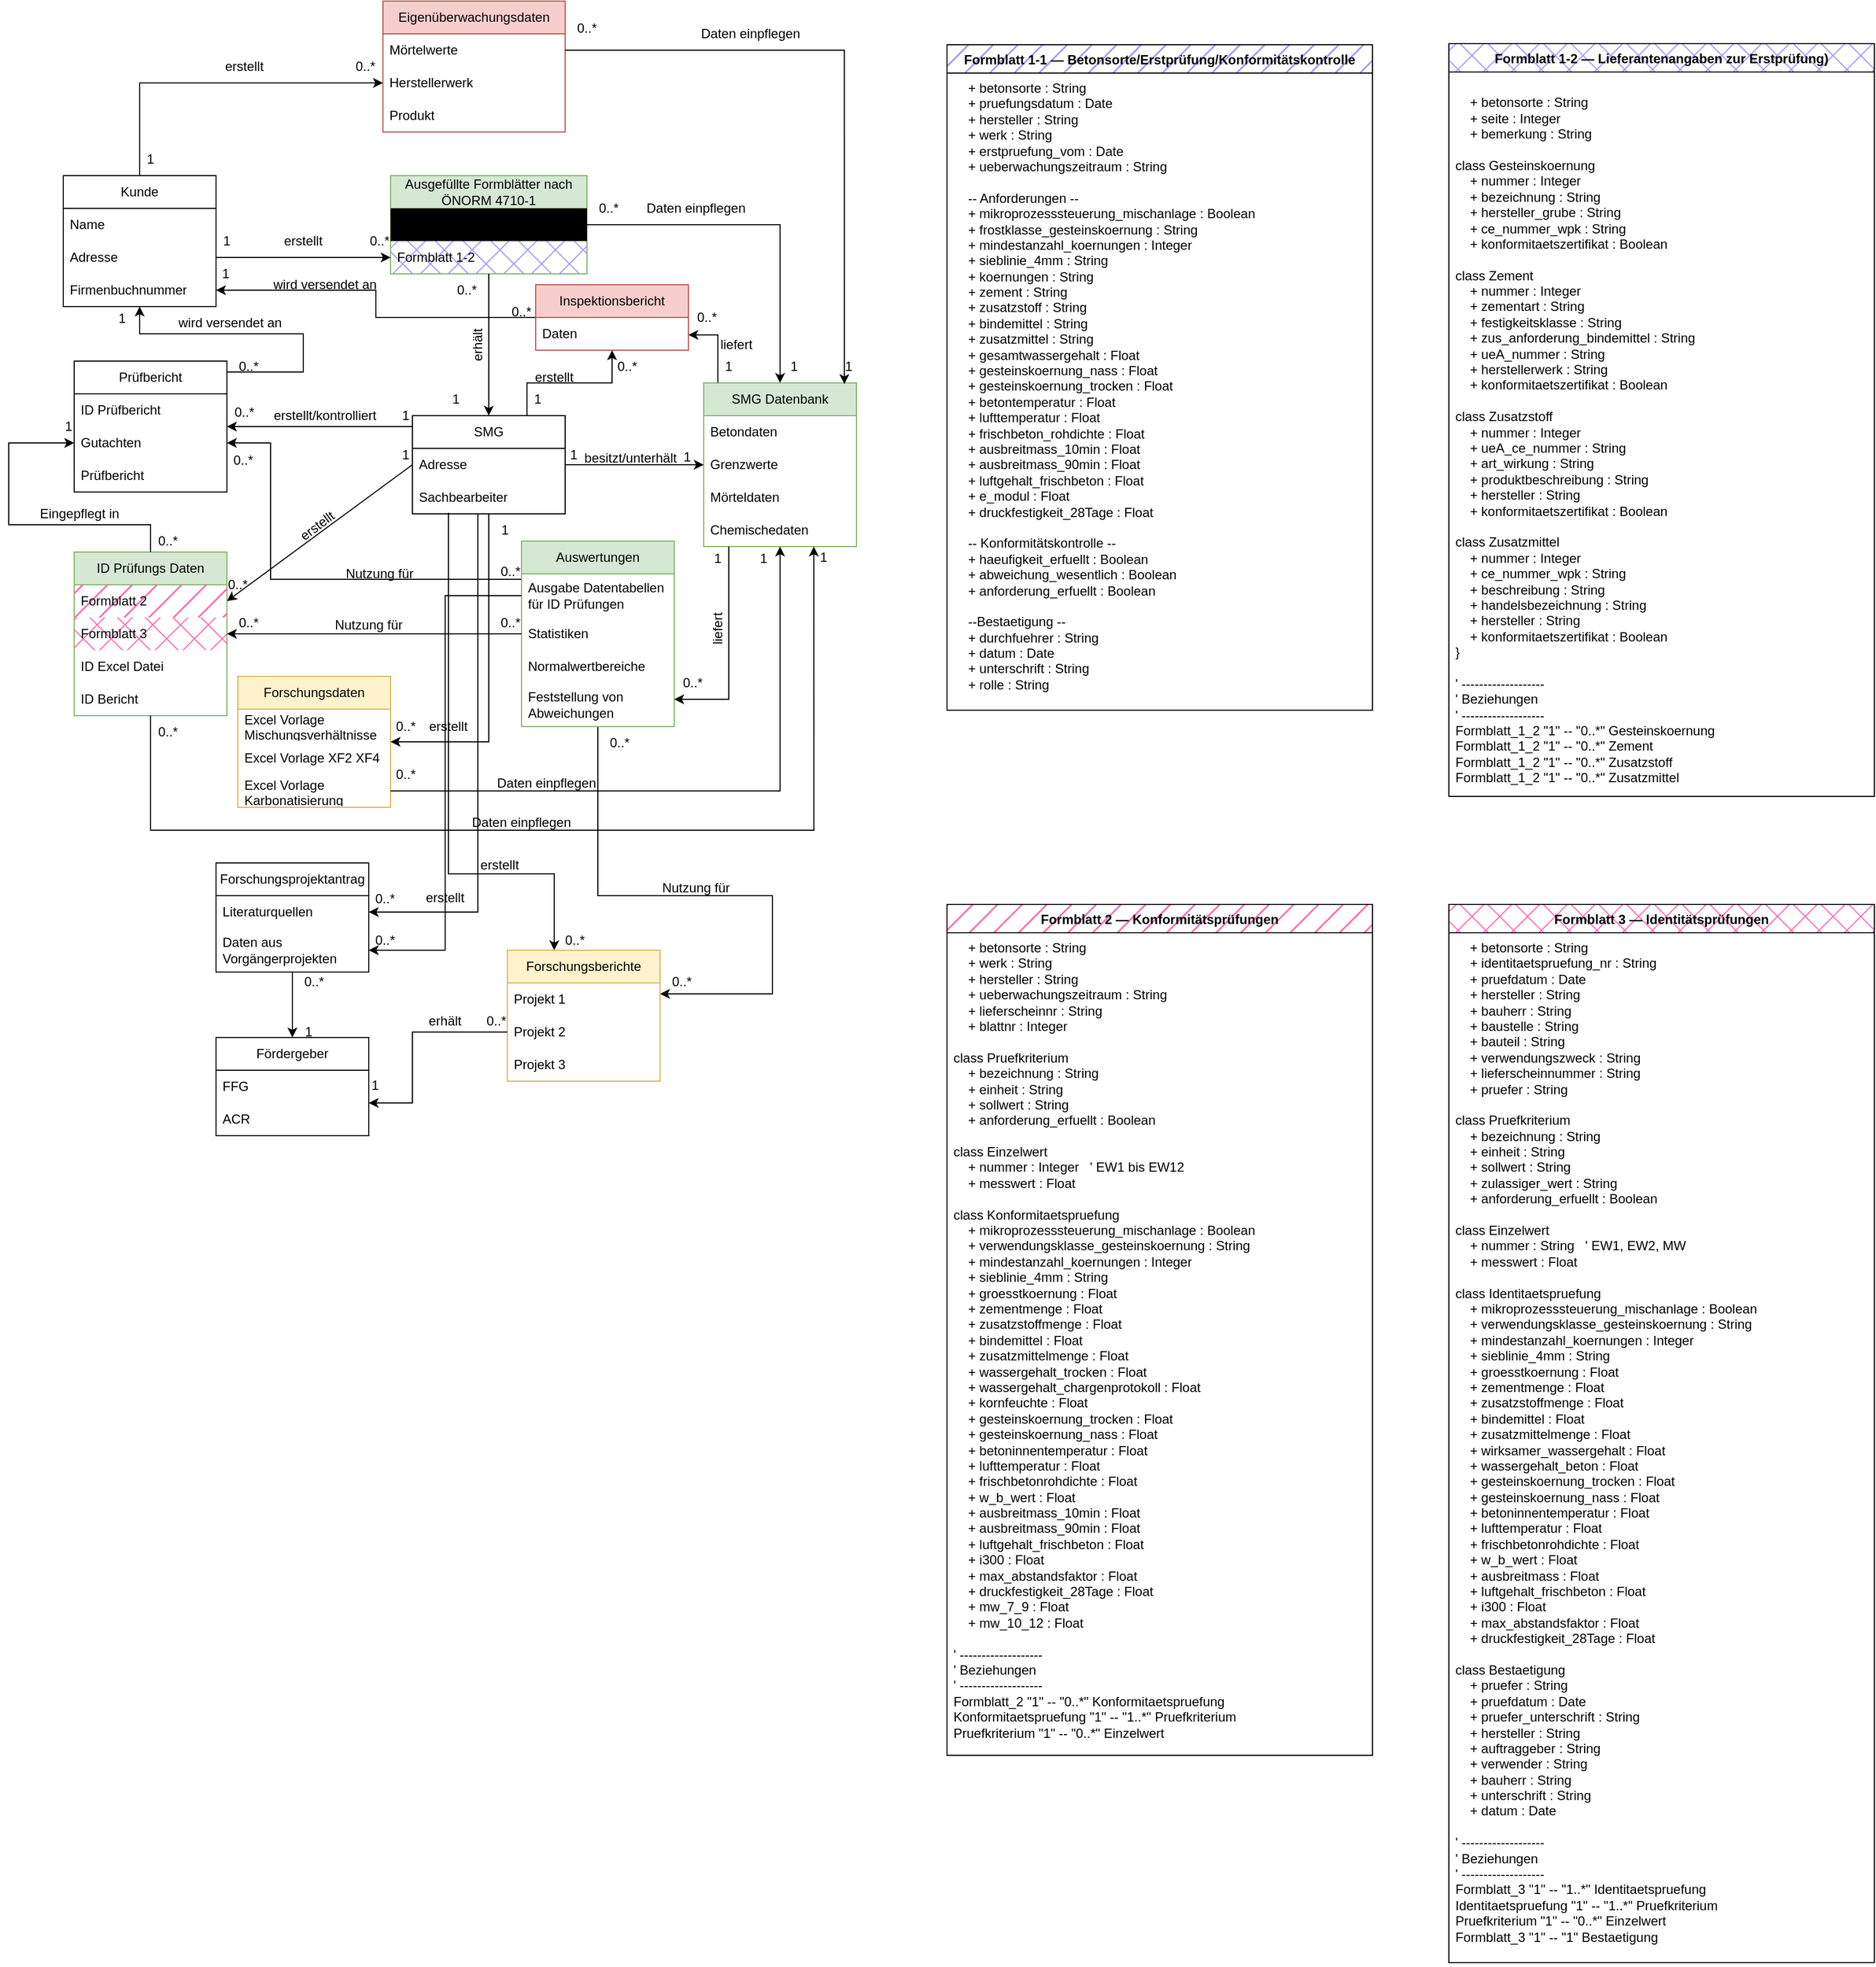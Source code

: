 <mxfile version="28.2.8">
  <diagram name="Seite-1" id="GDso6J2cdpOIWkt0ecDq">
    <mxGraphModel dx="2066" dy="1137" grid="1" gridSize="10" guides="1" tooltips="1" connect="1" arrows="1" fold="1" page="1" pageScale="1" pageWidth="827" pageHeight="1169" math="0" shadow="0">
      <root>
        <mxCell id="0" />
        <mxCell id="1" parent="0" />
        <mxCell id="ijW5oewOP2Px1TIDtDNt-7" style="edgeStyle=orthogonalEdgeStyle;rounded=0;orthogonalLoop=1;jettySize=auto;html=1;" parent="1" source="6IoawU8fSsD1FMSGB_2r-6" target="ijW5oewOP2Px1TIDtDNt-3" edge="1">
          <mxGeometry relative="1" as="geometry" />
        </mxCell>
        <mxCell id="6IoawU8fSsD1FMSGB_2r-6" value="Kunde" style="swimlane;fontStyle=0;childLayout=stackLayout;horizontal=1;startSize=30;horizontalStack=0;resizeParent=1;resizeParentMax=0;resizeLast=0;collapsible=1;marginBottom=0;whiteSpace=wrap;html=1;" parent="1" vertex="1">
          <mxGeometry x="100" y="170" width="140" height="120" as="geometry" />
        </mxCell>
        <mxCell id="6IoawU8fSsD1FMSGB_2r-7" value="Name" style="text;strokeColor=none;fillColor=none;align=left;verticalAlign=middle;spacingLeft=4;spacingRight=4;overflow=hidden;points=[[0,0.5],[1,0.5]];portConstraint=eastwest;rotatable=0;whiteSpace=wrap;html=1;" parent="6IoawU8fSsD1FMSGB_2r-6" vertex="1">
          <mxGeometry y="30" width="140" height="30" as="geometry" />
        </mxCell>
        <mxCell id="6IoawU8fSsD1FMSGB_2r-8" value="Adresse" style="text;strokeColor=none;fillColor=none;align=left;verticalAlign=middle;spacingLeft=4;spacingRight=4;overflow=hidden;points=[[0,0.5],[1,0.5]];portConstraint=eastwest;rotatable=0;whiteSpace=wrap;html=1;" parent="6IoawU8fSsD1FMSGB_2r-6" vertex="1">
          <mxGeometry y="60" width="140" height="30" as="geometry" />
        </mxCell>
        <mxCell id="6IoawU8fSsD1FMSGB_2r-9" value="Firmenbuchnummer" style="text;strokeColor=none;fillColor=none;align=left;verticalAlign=middle;spacingLeft=4;spacingRight=4;overflow=hidden;points=[[0,0.5],[1,0.5]];portConstraint=eastwest;rotatable=0;whiteSpace=wrap;html=1;" parent="6IoawU8fSsD1FMSGB_2r-6" vertex="1">
          <mxGeometry y="90" width="140" height="30" as="geometry" />
        </mxCell>
        <mxCell id="6IoawU8fSsD1FMSGB_2r-10" value="Ausgefüllte Formblätter nach ÖNORM 4710-1" style="swimlane;fontStyle=0;childLayout=stackLayout;horizontal=1;startSize=30;horizontalStack=0;resizeParent=1;resizeParentMax=0;resizeLast=0;collapsible=1;marginBottom=0;whiteSpace=wrap;html=1;fillColor=#d5e8d4;strokeColor=#82b366;" parent="1" vertex="1">
          <mxGeometry x="400" y="170" width="180" height="90" as="geometry" />
        </mxCell>
        <mxCell id="6IoawU8fSsD1FMSGB_2r-11" value="Formblatt 1-1&amp;nbsp;" style="text;strokeColor=none;fillColor=light-dark(#9999FF,#D4D4FF);align=left;verticalAlign=middle;spacingLeft=4;spacingRight=4;overflow=hidden;points=[[0,0.5],[1,0.5]];portConstraint=eastwest;rotatable=0;whiteSpace=wrap;html=1;fillStyle=hatch;" parent="6IoawU8fSsD1FMSGB_2r-10" vertex="1">
          <mxGeometry y="30" width="180" height="30" as="geometry" />
        </mxCell>
        <mxCell id="6IoawU8fSsD1FMSGB_2r-12" value="Formblatt 1-2" style="text;strokeColor=none;fillColor=#9999FF;align=left;verticalAlign=middle;spacingLeft=4;spacingRight=4;overflow=hidden;points=[[0,0.5],[1,0.5]];portConstraint=eastwest;rotatable=0;whiteSpace=wrap;html=1;fillStyle=cross-hatch;" parent="6IoawU8fSsD1FMSGB_2r-10" vertex="1">
          <mxGeometry y="60" width="180" height="30" as="geometry" />
        </mxCell>
        <mxCell id="6IoawU8fSsD1FMSGB_2r-15" value="erstellt" style="text;html=1;align=center;verticalAlign=middle;whiteSpace=wrap;rounded=0;" parent="1" vertex="1">
          <mxGeometry x="290" y="215" width="60" height="30" as="geometry" />
        </mxCell>
        <mxCell id="6IoawU8fSsD1FMSGB_2r-16" value="1" style="text;html=1;align=center;verticalAlign=middle;whiteSpace=wrap;rounded=0;" parent="1" vertex="1">
          <mxGeometry x="220" y="215" width="60" height="30" as="geometry" />
        </mxCell>
        <mxCell id="6IoawU8fSsD1FMSGB_2r-17" value="0..*" style="text;html=1;align=center;verticalAlign=middle;whiteSpace=wrap;rounded=0;" parent="1" vertex="1">
          <mxGeometry x="360" y="215" width="60" height="30" as="geometry" />
        </mxCell>
        <mxCell id="6IoawU8fSsD1FMSGB_2r-19" value="SMG" style="swimlane;fontStyle=0;childLayout=stackLayout;horizontal=1;startSize=30;horizontalStack=0;resizeParent=1;resizeParentMax=0;resizeLast=0;collapsible=1;marginBottom=0;whiteSpace=wrap;html=1;" parent="1" vertex="1">
          <mxGeometry x="420" y="390" width="140" height="90" as="geometry" />
        </mxCell>
        <mxCell id="6IoawU8fSsD1FMSGB_2r-20" value="Adresse" style="text;strokeColor=none;fillColor=none;align=left;verticalAlign=middle;spacingLeft=4;spacingRight=4;overflow=hidden;points=[[0,0.5],[1,0.5]];portConstraint=eastwest;rotatable=0;whiteSpace=wrap;html=1;" parent="6IoawU8fSsD1FMSGB_2r-19" vertex="1">
          <mxGeometry y="30" width="140" height="30" as="geometry" />
        </mxCell>
        <mxCell id="6IoawU8fSsD1FMSGB_2r-22" value="Sachbearbeiter" style="text;strokeColor=none;fillColor=none;align=left;verticalAlign=middle;spacingLeft=4;spacingRight=4;overflow=hidden;points=[[0,0.5],[1,0.5]];portConstraint=eastwest;rotatable=0;whiteSpace=wrap;html=1;" parent="6IoawU8fSsD1FMSGB_2r-19" vertex="1">
          <mxGeometry y="60" width="140" height="30" as="geometry" />
        </mxCell>
        <mxCell id="6IoawU8fSsD1FMSGB_2r-24" value="erhält" style="text;html=1;align=center;verticalAlign=middle;whiteSpace=wrap;rounded=0;rotation=-90;" parent="1" vertex="1">
          <mxGeometry x="450" y="310" width="60" height="30" as="geometry" />
        </mxCell>
        <mxCell id="6IoawU8fSsD1FMSGB_2r-25" value="" style="endArrow=classic;html=1;rounded=0;entryX=0;entryY=0.5;entryDx=0;entryDy=0;exitX=1;exitY=0.5;exitDx=0;exitDy=0;" parent="1" source="6IoawU8fSsD1FMSGB_2r-8" target="6IoawU8fSsD1FMSGB_2r-12" edge="1">
          <mxGeometry width="50" height="50" relative="1" as="geometry">
            <mxPoint x="210" y="240" as="sourcePoint" />
            <mxPoint x="440" y="400" as="targetPoint" />
          </mxGeometry>
        </mxCell>
        <mxCell id="6IoawU8fSsD1FMSGB_2r-26" value="" style="endArrow=classic;html=1;rounded=0;entryX=0.5;entryY=0;entryDx=0;entryDy=0;" parent="1" source="6IoawU8fSsD1FMSGB_2r-12" target="6IoawU8fSsD1FMSGB_2r-19" edge="1">
          <mxGeometry width="50" height="50" relative="1" as="geometry">
            <mxPoint x="560" y="260" as="sourcePoint" />
            <mxPoint x="440" y="400" as="targetPoint" />
          </mxGeometry>
        </mxCell>
        <mxCell id="6IoawU8fSsD1FMSGB_2r-27" value="" style="endArrow=classic;html=1;rounded=0;exitX=0;exitY=0.5;exitDx=0;exitDy=0;entryX=1;entryY=0.5;entryDx=0;entryDy=0;" parent="1" source="6IoawU8fSsD1FMSGB_2r-20" target="6IoawU8fSsD1FMSGB_2r-29" edge="1">
          <mxGeometry width="50" height="50" relative="1" as="geometry">
            <mxPoint x="390" y="450" as="sourcePoint" />
            <mxPoint x="250" y="442" as="targetPoint" />
          </mxGeometry>
        </mxCell>
        <mxCell id="6IoawU8fSsD1FMSGB_2r-28" value="ID Prüfungs Daten" style="swimlane;fontStyle=0;childLayout=stackLayout;horizontal=1;startSize=30;horizontalStack=0;resizeParent=1;resizeParentMax=0;resizeLast=0;collapsible=1;marginBottom=0;whiteSpace=wrap;html=1;fillColor=#d5e8d4;strokeColor=#82b366;" parent="1" vertex="1">
          <mxGeometry x="110" y="515" width="140" height="150" as="geometry" />
        </mxCell>
        <mxCell id="6IoawU8fSsD1FMSGB_2r-29" value="Formblatt 2" style="text;strokeColor=none;fillColor=#FF66B3;align=left;verticalAlign=middle;spacingLeft=4;spacingRight=4;overflow=hidden;points=[[0,0.5],[1,0.5]];portConstraint=eastwest;rotatable=0;whiteSpace=wrap;html=1;fillStyle=hatch;" parent="6IoawU8fSsD1FMSGB_2r-28" vertex="1">
          <mxGeometry y="30" width="140" height="30" as="geometry" />
        </mxCell>
        <mxCell id="6IoawU8fSsD1FMSGB_2r-30" value="Formblatt 3" style="text;strokeColor=none;fillColor=#FF66B3;align=left;verticalAlign=middle;spacingLeft=4;spacingRight=4;overflow=hidden;points=[[0,0.5],[1,0.5]];portConstraint=eastwest;rotatable=0;whiteSpace=wrap;html=1;fillStyle=cross-hatch;" parent="6IoawU8fSsD1FMSGB_2r-28" vertex="1">
          <mxGeometry y="60" width="140" height="30" as="geometry" />
        </mxCell>
        <mxCell id="6IoawU8fSsD1FMSGB_2r-43" value="ID Excel Datei" style="text;strokeColor=none;fillColor=none;align=left;verticalAlign=middle;spacingLeft=4;spacingRight=4;overflow=hidden;points=[[0,0.5],[1,0.5]];portConstraint=eastwest;rotatable=0;whiteSpace=wrap;html=1;" parent="6IoawU8fSsD1FMSGB_2r-28" vertex="1">
          <mxGeometry y="90" width="140" height="30" as="geometry" />
        </mxCell>
        <mxCell id="6IoawU8fSsD1FMSGB_2r-31" value="ID Bericht" style="text;strokeColor=none;fillColor=none;align=left;verticalAlign=middle;spacingLeft=4;spacingRight=4;overflow=hidden;points=[[0,0.5],[1,0.5]];portConstraint=eastwest;rotatable=0;whiteSpace=wrap;html=1;" parent="6IoawU8fSsD1FMSGB_2r-28" vertex="1">
          <mxGeometry y="120" width="140" height="30" as="geometry" />
        </mxCell>
        <mxCell id="6IoawU8fSsD1FMSGB_2r-32" value="erstellt" style="text;html=1;align=center;verticalAlign=middle;whiteSpace=wrap;rounded=0;rotation=-37;" parent="1" vertex="1">
          <mxGeometry x="303" y="476" width="60" height="30" as="geometry" />
        </mxCell>
        <mxCell id="6IoawU8fSsD1FMSGB_2r-36" value="1" style="text;html=1;align=center;verticalAlign=middle;whiteSpace=wrap;rounded=0;" parent="1" vertex="1">
          <mxGeometry x="384" y="411" width="60" height="30" as="geometry" />
        </mxCell>
        <mxCell id="6IoawU8fSsD1FMSGB_2r-38" value="0..*" style="text;html=1;align=center;verticalAlign=middle;whiteSpace=wrap;rounded=0;" parent="1" vertex="1">
          <mxGeometry x="230" y="530" width="60" height="30" as="geometry" />
        </mxCell>
        <mxCell id="6IoawU8fSsD1FMSGB_2r-39" value="Forschungsdaten" style="swimlane;fontStyle=0;childLayout=stackLayout;horizontal=1;startSize=30;horizontalStack=0;resizeParent=1;resizeParentMax=0;resizeLast=0;collapsible=1;marginBottom=0;whiteSpace=wrap;html=1;fillColor=#fff2cc;strokeColor=#d6b656;" parent="1" vertex="1">
          <mxGeometry x="260" y="629" width="140" height="120" as="geometry" />
        </mxCell>
        <mxCell id="6IoawU8fSsD1FMSGB_2r-40" value="Excel Vorlage Mischungsverhältnisse" style="text;strokeColor=none;fillColor=none;align=left;verticalAlign=middle;spacingLeft=4;spacingRight=4;overflow=hidden;points=[[0,0.5],[1,0.5]];portConstraint=eastwest;rotatable=0;whiteSpace=wrap;html=1;" parent="6IoawU8fSsD1FMSGB_2r-39" vertex="1">
          <mxGeometry y="30" width="140" height="30" as="geometry" />
        </mxCell>
        <mxCell id="6IoawU8fSsD1FMSGB_2r-41" value="Excel Vorlage XF2 XF4&amp;nbsp;" style="text;strokeColor=none;fillColor=none;align=left;verticalAlign=middle;spacingLeft=4;spacingRight=4;overflow=hidden;points=[[0,0.5],[1,0.5]];portConstraint=eastwest;rotatable=0;whiteSpace=wrap;html=1;" parent="6IoawU8fSsD1FMSGB_2r-39" vertex="1">
          <mxGeometry y="60" width="140" height="30" as="geometry" />
        </mxCell>
        <mxCell id="6IoawU8fSsD1FMSGB_2r-42" value="Excel Vorlage Karbonatisierung" style="text;strokeColor=none;fillColor=none;align=left;verticalAlign=middle;spacingLeft=4;spacingRight=4;overflow=hidden;points=[[0,0.5],[1,0.5]];portConstraint=eastwest;rotatable=0;whiteSpace=wrap;html=1;" parent="6IoawU8fSsD1FMSGB_2r-39" vertex="1">
          <mxGeometry y="90" width="140" height="30" as="geometry" />
        </mxCell>
        <mxCell id="6IoawU8fSsD1FMSGB_2r-44" value="" style="endArrow=classic;html=1;rounded=0;" parent="1" source="6IoawU8fSsD1FMSGB_2r-19" target="6IoawU8fSsD1FMSGB_2r-39" edge="1">
          <mxGeometry width="50" height="50" relative="1" as="geometry">
            <mxPoint x="534" y="520" as="sourcePoint" />
            <mxPoint x="440" y="674" as="targetPoint" />
            <Array as="points">
              <mxPoint x="490" y="689" />
            </Array>
          </mxGeometry>
        </mxCell>
        <mxCell id="6IoawU8fSsD1FMSGB_2r-45" value="erstellt" style="text;html=1;align=center;verticalAlign=middle;whiteSpace=wrap;rounded=0;" parent="1" vertex="1">
          <mxGeometry x="423" y="660" width="60" height="30" as="geometry" />
        </mxCell>
        <mxCell id="6IoawU8fSsD1FMSGB_2r-47" value="0..*" style="text;html=1;align=center;verticalAlign=middle;whiteSpace=wrap;rounded=0;rotation=0;" parent="1" vertex="1">
          <mxGeometry x="384" y="660" width="60" height="30" as="geometry" />
        </mxCell>
        <mxCell id="ijW5oewOP2Px1TIDtDNt-21" style="edgeStyle=orthogonalEdgeStyle;rounded=0;orthogonalLoop=1;jettySize=auto;html=1;" parent="1" source="6IoawU8fSsD1FMSGB_2r-48" target="ijW5oewOP2Px1TIDtDNt-16" edge="1">
          <mxGeometry relative="1" as="geometry">
            <Array as="points">
              <mxPoint x="700" y="316" />
            </Array>
          </mxGeometry>
        </mxCell>
        <mxCell id="6IoawU8fSsD1FMSGB_2r-48" value="SMG Datenbank" style="swimlane;fontStyle=0;childLayout=stackLayout;horizontal=1;startSize=30;horizontalStack=0;resizeParent=1;resizeParentMax=0;resizeLast=0;collapsible=1;marginBottom=0;whiteSpace=wrap;html=1;fillColor=#d5e8d4;strokeColor=#82b366;" parent="1" vertex="1">
          <mxGeometry x="687" y="360" width="140" height="150" as="geometry" />
        </mxCell>
        <mxCell id="6IoawU8fSsD1FMSGB_2r-49" value="Betondaten" style="text;strokeColor=none;fillColor=none;align=left;verticalAlign=middle;spacingLeft=4;spacingRight=4;overflow=hidden;points=[[0,0.5],[1,0.5]];portConstraint=eastwest;rotatable=0;whiteSpace=wrap;html=1;" parent="6IoawU8fSsD1FMSGB_2r-48" vertex="1">
          <mxGeometry y="30" width="140" height="30" as="geometry" />
        </mxCell>
        <mxCell id="ijW5oewOP2Px1TIDtDNt-5" value="Grenzwerte" style="text;strokeColor=none;fillColor=none;align=left;verticalAlign=middle;spacingLeft=4;spacingRight=4;overflow=hidden;points=[[0,0.5],[1,0.5]];portConstraint=eastwest;rotatable=0;whiteSpace=wrap;html=1;" parent="6IoawU8fSsD1FMSGB_2r-48" vertex="1">
          <mxGeometry y="60" width="140" height="30" as="geometry" />
        </mxCell>
        <mxCell id="6IoawU8fSsD1FMSGB_2r-50" value="Mörteldaten" style="text;strokeColor=none;fillColor=none;align=left;verticalAlign=middle;spacingLeft=4;spacingRight=4;overflow=hidden;points=[[0,0.5],[1,0.5]];portConstraint=eastwest;rotatable=0;whiteSpace=wrap;html=1;" parent="6IoawU8fSsD1FMSGB_2r-48" vertex="1">
          <mxGeometry y="90" width="140" height="30" as="geometry" />
        </mxCell>
        <mxCell id="6IoawU8fSsD1FMSGB_2r-51" value="Chemischedaten" style="text;strokeColor=none;fillColor=none;align=left;verticalAlign=middle;spacingLeft=4;spacingRight=4;overflow=hidden;points=[[0,0.5],[1,0.5]];portConstraint=eastwest;rotatable=0;whiteSpace=wrap;html=1;" parent="6IoawU8fSsD1FMSGB_2r-48" vertex="1">
          <mxGeometry y="120" width="140" height="30" as="geometry" />
        </mxCell>
        <mxCell id="6IoawU8fSsD1FMSGB_2r-52" value="" style="endArrow=classic;html=1;rounded=0;exitX=1;exitY=0.5;exitDx=0;exitDy=0;" parent="1" source="6IoawU8fSsD1FMSGB_2r-42" target="6IoawU8fSsD1FMSGB_2r-48" edge="1">
          <mxGeometry width="50" height="50" relative="1" as="geometry">
            <mxPoint x="390" y="450" as="sourcePoint" />
            <mxPoint x="440" y="400" as="targetPoint" />
            <Array as="points">
              <mxPoint x="757" y="734" />
            </Array>
          </mxGeometry>
        </mxCell>
        <mxCell id="6IoawU8fSsD1FMSGB_2r-53" value="" style="endArrow=classic;html=1;rounded=0;entryX=0.721;entryY=1;entryDx=0;entryDy=0;entryPerimeter=0;" parent="1" source="6IoawU8fSsD1FMSGB_2r-28" target="6IoawU8fSsD1FMSGB_2r-51" edge="1">
          <mxGeometry width="50" height="50" relative="1" as="geometry">
            <mxPoint x="160" y="610" as="sourcePoint" />
            <mxPoint x="800" y="770" as="targetPoint" />
            <Array as="points">
              <mxPoint x="180" y="770" />
              <mxPoint x="788" y="770" />
            </Array>
          </mxGeometry>
        </mxCell>
        <mxCell id="6IoawU8fSsD1FMSGB_2r-54" value="" style="endArrow=classic;html=1;rounded=0;entryX=0.5;entryY=0;entryDx=0;entryDy=0;" parent="1" source="6IoawU8fSsD1FMSGB_2r-10" target="6IoawU8fSsD1FMSGB_2r-48" edge="1">
          <mxGeometry width="50" height="50" relative="1" as="geometry">
            <mxPoint x="390" y="450" as="sourcePoint" />
            <mxPoint x="790" y="380" as="targetPoint" />
            <Array as="points">
              <mxPoint x="757" y="215" />
            </Array>
          </mxGeometry>
        </mxCell>
        <mxCell id="6IoawU8fSsD1FMSGB_2r-55" value="Daten einpflegen" style="text;html=1;align=center;verticalAlign=middle;whiteSpace=wrap;rounded=0;" parent="1" vertex="1">
          <mxGeometry x="620" y="185" width="120" height="30" as="geometry" />
        </mxCell>
        <mxCell id="6IoawU8fSsD1FMSGB_2r-56" value="1" style="text;html=1;align=center;verticalAlign=middle;whiteSpace=wrap;rounded=0;" parent="1" vertex="1">
          <mxGeometry x="740" y="330" width="60" height="30" as="geometry" />
        </mxCell>
        <mxCell id="6IoawU8fSsD1FMSGB_2r-57" value="0..*" style="text;html=1;align=center;verticalAlign=middle;whiteSpace=wrap;rounded=0;" parent="1" vertex="1">
          <mxGeometry x="570" y="185" width="60" height="30" as="geometry" />
        </mxCell>
        <mxCell id="6IoawU8fSsD1FMSGB_2r-58" value="Daten einpflegen" style="text;html=1;align=center;verticalAlign=middle;whiteSpace=wrap;rounded=0;" parent="1" vertex="1">
          <mxGeometry x="483" y="712" width="120" height="30" as="geometry" />
        </mxCell>
        <mxCell id="6IoawU8fSsD1FMSGB_2r-59" value="1" style="text;html=1;align=center;verticalAlign=middle;whiteSpace=wrap;rounded=0;" parent="1" vertex="1">
          <mxGeometry x="707" y="506" width="70" height="30" as="geometry" />
        </mxCell>
        <mxCell id="6IoawU8fSsD1FMSGB_2r-60" value="1" style="text;html=1;align=center;verticalAlign=middle;whiteSpace=wrap;rounded=0;" parent="1" vertex="1">
          <mxGeometry x="762" y="505" width="70" height="30" as="geometry" />
        </mxCell>
        <mxCell id="6IoawU8fSsD1FMSGB_2r-61" value="Daten einpflegen" style="text;html=1;align=center;verticalAlign=middle;whiteSpace=wrap;rounded=0;" parent="1" vertex="1">
          <mxGeometry x="460" y="748" width="120" height="30" as="geometry" />
        </mxCell>
        <mxCell id="6IoawU8fSsD1FMSGB_2r-62" value="0..*" style="text;html=1;align=center;verticalAlign=middle;whiteSpace=wrap;rounded=0;" parent="1" vertex="1">
          <mxGeometry x="166" y="665" width="60" height="30" as="geometry" />
        </mxCell>
        <mxCell id="6IoawU8fSsD1FMSGB_2r-67" value="0..*" style="text;html=1;align=center;verticalAlign=middle;whiteSpace=wrap;rounded=0;" parent="1" vertex="1">
          <mxGeometry x="440" y="260" width="60" height="30" as="geometry" />
        </mxCell>
        <mxCell id="6IoawU8fSsD1FMSGB_2r-68" value="1" style="text;html=1;align=center;verticalAlign=middle;whiteSpace=wrap;rounded=0;" parent="1" vertex="1">
          <mxGeometry x="430" y="360" width="60" height="30" as="geometry" />
        </mxCell>
        <mxCell id="6IoawU8fSsD1FMSGB_2r-70" value="besitzt/unterhält" style="text;html=1;align=center;verticalAlign=middle;whiteSpace=wrap;rounded=0;" parent="1" vertex="1">
          <mxGeometry x="590" y="414" width="60" height="30" as="geometry" />
        </mxCell>
        <mxCell id="6IoawU8fSsD1FMSGB_2r-71" value="" style="endArrow=classic;html=1;rounded=0;" parent="1" source="6IoawU8fSsD1FMSGB_2r-19" target="6IoawU8fSsD1FMSGB_2r-48" edge="1">
          <mxGeometry width="50" height="50" relative="1" as="geometry">
            <mxPoint x="770" y="450" as="sourcePoint" />
            <mxPoint x="820" y="400" as="targetPoint" />
          </mxGeometry>
        </mxCell>
        <mxCell id="6IoawU8fSsD1FMSGB_2r-75" value="1" style="text;html=1;align=center;verticalAlign=middle;whiteSpace=wrap;rounded=0;" parent="1" vertex="1">
          <mxGeometry x="470" y="480" width="70" height="30" as="geometry" />
        </mxCell>
        <mxCell id="ijW5oewOP2Px1TIDtDNt-20" style="edgeStyle=orthogonalEdgeStyle;rounded=0;orthogonalLoop=1;jettySize=auto;html=1;exitX=0.75;exitY=0;exitDx=0;exitDy=0;" parent="1" source="6IoawU8fSsD1FMSGB_2r-19" target="ijW5oewOP2Px1TIDtDNt-16" edge="1">
          <mxGeometry relative="1" as="geometry" />
        </mxCell>
        <mxCell id="IuHXPzzb1N7-UOd6PdaA-9" style="edgeStyle=orthogonalEdgeStyle;rounded=0;orthogonalLoop=1;jettySize=auto;html=1;entryX=1;entryY=0.5;entryDx=0;entryDy=0;" parent="1" source="6IoawU8fSsD1FMSGB_2r-22" target="IuHXPzzb1N7-UOd6PdaA-6" edge="1">
          <mxGeometry relative="1" as="geometry">
            <Array as="points">
              <mxPoint x="480" y="845" />
            </Array>
          </mxGeometry>
        </mxCell>
        <mxCell id="6IoawU8fSsD1FMSGB_2r-76" value="1" style="text;html=1;align=center;verticalAlign=middle;whiteSpace=wrap;rounded=0;" parent="1" vertex="1">
          <mxGeometry x="533" y="411" width="70" height="30" as="geometry" />
        </mxCell>
        <mxCell id="6IoawU8fSsD1FMSGB_2r-77" value="1" style="text;html=1;align=center;verticalAlign=middle;whiteSpace=wrap;rounded=0;" parent="1" vertex="1">
          <mxGeometry x="637" y="413" width="70" height="30" as="geometry" />
        </mxCell>
        <mxCell id="6IoawU8fSsD1FMSGB_2r-98" style="edgeStyle=orthogonalEdgeStyle;rounded=0;orthogonalLoop=1;jettySize=auto;html=1;" parent="1" source="6IoawU8fSsD1FMSGB_2r-78" target="6IoawU8fSsD1FMSGB_2r-94" edge="1">
          <mxGeometry relative="1" as="geometry">
            <Array as="points">
              <mxPoint x="590" y="830" />
              <mxPoint x="750" y="830" />
              <mxPoint x="750" y="920" />
            </Array>
          </mxGeometry>
        </mxCell>
        <mxCell id="AF2LcGWAPr--5cZZ4qZS-16" style="edgeStyle=orthogonalEdgeStyle;rounded=0;orthogonalLoop=1;jettySize=auto;html=1;entryX=1;entryY=0.5;entryDx=0;entryDy=0;" parent="1" source="6IoawU8fSsD1FMSGB_2r-78" target="AF2LcGWAPr--5cZZ4qZS-4" edge="1">
          <mxGeometry relative="1" as="geometry">
            <Array as="points">
              <mxPoint x="290" y="540" />
              <mxPoint x="290" y="415" />
            </Array>
          </mxGeometry>
        </mxCell>
        <mxCell id="6IoawU8fSsD1FMSGB_2r-78" value="Auswertungen" style="swimlane;fontStyle=0;childLayout=stackLayout;horizontal=1;startSize=30;horizontalStack=0;resizeParent=1;resizeParentMax=0;resizeLast=0;collapsible=1;marginBottom=0;whiteSpace=wrap;html=1;fillColor=#d5e8d4;strokeColor=#82b366;" parent="1" vertex="1">
          <mxGeometry x="520" y="505" width="140" height="170" as="geometry" />
        </mxCell>
        <mxCell id="6IoawU8fSsD1FMSGB_2r-79" value="Ausgabe Datentabellen für ID Prüfungen" style="text;strokeColor=none;fillColor=none;align=left;verticalAlign=middle;spacingLeft=4;spacingRight=4;overflow=hidden;points=[[0,0.5],[1,0.5]];portConstraint=eastwest;rotatable=0;whiteSpace=wrap;html=1;" parent="6IoawU8fSsD1FMSGB_2r-78" vertex="1">
          <mxGeometry y="30" width="140" height="40" as="geometry" />
        </mxCell>
        <mxCell id="6IoawU8fSsD1FMSGB_2r-80" value="Statistiken" style="text;strokeColor=none;fillColor=none;align=left;verticalAlign=middle;spacingLeft=4;spacingRight=4;overflow=hidden;points=[[0,0.5],[1,0.5]];portConstraint=eastwest;rotatable=0;whiteSpace=wrap;html=1;" parent="6IoawU8fSsD1FMSGB_2r-78" vertex="1">
          <mxGeometry y="70" width="140" height="30" as="geometry" />
        </mxCell>
        <mxCell id="6IoawU8fSsD1FMSGB_2r-82" value="Normalwertbereiche&lt;span style=&quot;color: rgba(0, 0, 0, 0); font-family: monospace; font-size: 0px; text-wrap-mode: nowrap;&quot;&gt;%3CmxGraphModel%3E%3Croot%3E%3CmxCell%20id%3D%220%22%2F%3E%3CmxCell%20id%3D%221%22%20parent%3D%220%22%2F%3E%3CmxCell%20id%3D%222%22%20value%3D%221%22%20style%3D%22text%3Bhtml%3D1%3Balign%3Dcenter%3BverticalAlign%3Dmiddle%3BwhiteSpace%3Dwrap%3Brounded%3D0%3B%22%20vertex%3D%221%22%20parent%3D%221%22%3E%3CmxGeometry%20x%3D%22533%22%20y%3D%22411%22%20width%3D%2270%22%20height%3D%2230%22%20as%3D%22geometry%22%2F%3E%3C%2FmxCell%3E%3C%2Froot%3E%3C%2FmxGraphModel%3E&lt;/span&gt;" style="text;strokeColor=none;fillColor=none;align=left;verticalAlign=middle;spacingLeft=4;spacingRight=4;overflow=hidden;points=[[0,0.5],[1,0.5]];portConstraint=eastwest;rotatable=0;whiteSpace=wrap;html=1;" parent="6IoawU8fSsD1FMSGB_2r-78" vertex="1">
          <mxGeometry y="100" width="140" height="30" as="geometry" />
        </mxCell>
        <mxCell id="6IoawU8fSsD1FMSGB_2r-81" value="Feststellung von Abweichungen" style="text;strokeColor=none;fillColor=none;align=left;verticalAlign=middle;spacingLeft=4;spacingRight=4;overflow=hidden;points=[[0,0.5],[1,0.5]];portConstraint=eastwest;rotatable=0;whiteSpace=wrap;html=1;" parent="6IoawU8fSsD1FMSGB_2r-78" vertex="1">
          <mxGeometry y="130" width="140" height="40" as="geometry" />
        </mxCell>
        <mxCell id="6IoawU8fSsD1FMSGB_2r-83" value="0..*" style="text;html=1;align=center;verticalAlign=middle;whiteSpace=wrap;rounded=0;" parent="1" vertex="1">
          <mxGeometry x="384" y="704" width="60" height="30" as="geometry" />
        </mxCell>
        <mxCell id="6IoawU8fSsD1FMSGB_2r-86" value="0..*" style="text;html=1;align=center;verticalAlign=middle;whiteSpace=wrap;rounded=0;" parent="1" vertex="1">
          <mxGeometry x="647" y="620" width="60" height="30" as="geometry" />
        </mxCell>
        <mxCell id="6IoawU8fSsD1FMSGB_2r-87" value="1" style="text;html=1;align=center;verticalAlign=middle;whiteSpace=wrap;rounded=0;" parent="1" vertex="1">
          <mxGeometry x="665" y="506" width="70" height="30" as="geometry" />
        </mxCell>
        <mxCell id="6IoawU8fSsD1FMSGB_2r-88" value="liefert" style="text;html=1;align=center;verticalAlign=middle;whiteSpace=wrap;rounded=0;rotation=-90;" parent="1" vertex="1">
          <mxGeometry x="670" y="570" width="60" height="30" as="geometry" />
        </mxCell>
        <mxCell id="6IoawU8fSsD1FMSGB_2r-91" value="Nutzung für" style="text;html=1;align=center;verticalAlign=middle;whiteSpace=wrap;rounded=0;" parent="1" vertex="1">
          <mxGeometry x="320" y="567" width="120" height="30" as="geometry" />
        </mxCell>
        <mxCell id="6IoawU8fSsD1FMSGB_2r-92" value="0..*" style="text;html=1;align=center;verticalAlign=middle;whiteSpace=wrap;rounded=0;" parent="1" vertex="1">
          <mxGeometry x="240" y="565" width="60" height="30" as="geometry" />
        </mxCell>
        <mxCell id="6IoawU8fSsD1FMSGB_2r-93" value="0..*" style="text;html=1;align=center;verticalAlign=middle;whiteSpace=wrap;rounded=0;" parent="1" vertex="1">
          <mxGeometry x="480" y="565" width="60" height="30" as="geometry" />
        </mxCell>
        <mxCell id="6IoawU8fSsD1FMSGB_2r-94" value="Forschungsberichte" style="swimlane;fontStyle=0;childLayout=stackLayout;horizontal=1;startSize=30;horizontalStack=0;resizeParent=1;resizeParentMax=0;resizeLast=0;collapsible=1;marginBottom=0;whiteSpace=wrap;html=1;fillColor=#fff2cc;strokeColor=#d6b656;" parent="1" vertex="1">
          <mxGeometry x="507" y="880" width="140" height="120" as="geometry" />
        </mxCell>
        <mxCell id="6IoawU8fSsD1FMSGB_2r-95" value="Projekt 1" style="text;strokeColor=none;fillColor=none;align=left;verticalAlign=middle;spacingLeft=4;spacingRight=4;overflow=hidden;points=[[0,0.5],[1,0.5]];portConstraint=eastwest;rotatable=0;whiteSpace=wrap;html=1;" parent="6IoawU8fSsD1FMSGB_2r-94" vertex="1">
          <mxGeometry y="30" width="140" height="30" as="geometry" />
        </mxCell>
        <mxCell id="6IoawU8fSsD1FMSGB_2r-96" value="Projekt 2" style="text;strokeColor=none;fillColor=none;align=left;verticalAlign=middle;spacingLeft=4;spacingRight=4;overflow=hidden;points=[[0,0.5],[1,0.5]];portConstraint=eastwest;rotatable=0;whiteSpace=wrap;html=1;" parent="6IoawU8fSsD1FMSGB_2r-94" vertex="1">
          <mxGeometry y="60" width="140" height="30" as="geometry" />
        </mxCell>
        <mxCell id="6IoawU8fSsD1FMSGB_2r-97" value="Projekt 3" style="text;strokeColor=none;fillColor=none;align=left;verticalAlign=middle;spacingLeft=4;spacingRight=4;overflow=hidden;points=[[0,0.5],[1,0.5]];portConstraint=eastwest;rotatable=0;whiteSpace=wrap;html=1;" parent="6IoawU8fSsD1FMSGB_2r-94" vertex="1">
          <mxGeometry y="90" width="140" height="30" as="geometry" />
        </mxCell>
        <mxCell id="6IoawU8fSsD1FMSGB_2r-99" value="Nutzung für" style="text;html=1;align=center;verticalAlign=middle;whiteSpace=wrap;rounded=0;" parent="1" vertex="1">
          <mxGeometry x="620" y="808" width="120" height="30" as="geometry" />
        </mxCell>
        <mxCell id="6IoawU8fSsD1FMSGB_2r-100" value="0..*" style="text;html=1;align=center;verticalAlign=middle;whiteSpace=wrap;rounded=0;" parent="1" vertex="1">
          <mxGeometry x="580" y="675" width="60" height="30" as="geometry" />
        </mxCell>
        <mxCell id="6IoawU8fSsD1FMSGB_2r-101" value="0..*" style="text;html=1;align=center;verticalAlign=middle;whiteSpace=wrap;rounded=0;" parent="1" vertex="1">
          <mxGeometry x="637" y="894" width="60" height="30" as="geometry" />
        </mxCell>
        <mxCell id="6IoawU8fSsD1FMSGB_2r-102" style="edgeStyle=orthogonalEdgeStyle;rounded=0;orthogonalLoop=1;jettySize=auto;html=1;exitX=0.236;exitY=0.967;exitDx=0;exitDy=0;exitPerimeter=0;" parent="1" source="6IoawU8fSsD1FMSGB_2r-22" target="6IoawU8fSsD1FMSGB_2r-94" edge="1">
          <mxGeometry relative="1" as="geometry">
            <Array as="points">
              <mxPoint x="453" y="810" />
              <mxPoint x="550" y="810" />
            </Array>
          </mxGeometry>
        </mxCell>
        <mxCell id="6IoawU8fSsD1FMSGB_2r-104" value="erstellt" style="text;html=1;align=center;verticalAlign=middle;whiteSpace=wrap;rounded=0;" parent="1" vertex="1">
          <mxGeometry x="470" y="787" width="60" height="30" as="geometry" />
        </mxCell>
        <mxCell id="6IoawU8fSsD1FMSGB_2r-105" value="0..*" style="text;html=1;align=center;verticalAlign=middle;whiteSpace=wrap;rounded=0;" parent="1" vertex="1">
          <mxGeometry x="539" y="856" width="60" height="30" as="geometry" />
        </mxCell>
        <mxCell id="6IoawU8fSsD1FMSGB_2r-106" value="Formblatt 1-1&amp;nbsp;― Betonsorte/Erstprüfung/Konformitätskontrolle" style="swimlane;fontStyle=1;align=center;verticalAlign=top;childLayout=stackLayout;horizontal=1;startSize=26;horizontalStack=0;resizeParent=1;resizeParentMax=0;resizeLast=0;collapsible=1;marginBottom=0;whiteSpace=wrap;html=1;fillStyle=hatch;fillColor=#9999FF;" parent="1" vertex="1">
          <mxGeometry x="910" y="50" width="390" height="610" as="geometry" />
        </mxCell>
        <mxCell id="6IoawU8fSsD1FMSGB_2r-107" value="&lt;div&gt;&amp;nbsp; &amp;nbsp; + betonsorte : String&lt;/div&gt;&lt;div&gt;&amp;nbsp; &amp;nbsp; + pruefungsdatum : Date&lt;/div&gt;&lt;div&gt;&amp;nbsp; &amp;nbsp; + hersteller : String&lt;/div&gt;&lt;div&gt;&amp;nbsp; &amp;nbsp; + werk : String&lt;/div&gt;&lt;div&gt;&amp;nbsp; &amp;nbsp; + erstpruefung_vom : Date&lt;/div&gt;&lt;div&gt;&amp;nbsp; &amp;nbsp; + ueberwachungszeitraum : String&lt;/div&gt;&lt;div&gt;&lt;br&gt;&lt;/div&gt;&lt;div&gt;&amp;nbsp; &amp;nbsp; -- Anforderungen --&lt;/div&gt;&lt;div&gt;&amp;nbsp; &amp;nbsp; + mikroprozesssteuerung_mischanlage : Boolean&lt;/div&gt;&lt;div&gt;&amp;nbsp; &amp;nbsp; + frostklasse_gesteinskoernung : String&lt;/div&gt;&lt;div&gt;&amp;nbsp; &amp;nbsp; + mindestanzahl_koernungen : Integer&lt;/div&gt;&lt;div&gt;&amp;nbsp; &amp;nbsp; + sieblinie_4mm : String&lt;/div&gt;&lt;div&gt;&amp;nbsp; &amp;nbsp; + koernungen : String&lt;/div&gt;&lt;div&gt;&amp;nbsp; &amp;nbsp; + zement : String&lt;/div&gt;&lt;div&gt;&amp;nbsp; &amp;nbsp; + zusatzstoff : String&lt;/div&gt;&lt;div&gt;&amp;nbsp; &amp;nbsp; + bindemittel : String&lt;/div&gt;&lt;div&gt;&amp;nbsp; &amp;nbsp; + zusatzmittel : String&lt;/div&gt;&lt;div&gt;&amp;nbsp; &amp;nbsp; + gesamtwassergehalt : Float&lt;/div&gt;&lt;div&gt;&amp;nbsp; &amp;nbsp; + gesteinskoernung_nass : Float&lt;/div&gt;&lt;div&gt;&amp;nbsp; &amp;nbsp; + gesteinskoernung_trocken : Float&lt;/div&gt;&lt;div&gt;&amp;nbsp; &amp;nbsp; + betontemperatur : Float&lt;/div&gt;&lt;div&gt;&amp;nbsp; &amp;nbsp; + lufttemperatur : Float&lt;/div&gt;&lt;div&gt;&amp;nbsp; &amp;nbsp; + frischbeton_rohdichte : Float&lt;/div&gt;&lt;div&gt;&amp;nbsp; &amp;nbsp; + ausbreitmass_10min : Float&lt;/div&gt;&lt;div&gt;&amp;nbsp; &amp;nbsp; + ausbreitmass_90min : Float&lt;/div&gt;&lt;div&gt;&amp;nbsp; &amp;nbsp; + luftgehalt_frischbeton : Float&lt;/div&gt;&lt;div&gt;&amp;nbsp; &amp;nbsp; + e_modul : Float&lt;/div&gt;&lt;div&gt;&amp;nbsp; &amp;nbsp; + druckfestigkeit_28Tage : Float&lt;/div&gt;&lt;div&gt;&lt;br&gt;&lt;/div&gt;&lt;div&gt;&amp;nbsp; &amp;nbsp; -- Konformitätskontrolle --&lt;/div&gt;&lt;div&gt;&amp;nbsp; &amp;nbsp; + haeufigkeit_erfuellt : Boolean&lt;/div&gt;&lt;div&gt;&amp;nbsp; &amp;nbsp; + abweichung_wesentlich : Boolean&lt;/div&gt;&lt;div&gt;&amp;nbsp; &amp;nbsp; + anforderung_erfuellt : Boolean&lt;/div&gt;&lt;div&gt;&lt;span style=&quot;background-color: initial;&quot;&gt;&lt;br&gt;&lt;/span&gt;&lt;/div&gt;&lt;div&gt;&lt;span style=&quot;background-color: initial;&quot;&gt;&amp;nbsp; &amp;nbsp; --Bestaetigung --&lt;/span&gt;&lt;/div&gt;&lt;div&gt;&amp;nbsp; &amp;nbsp; + durchfuehrer : String&lt;/div&gt;&lt;div&gt;&amp;nbsp; &amp;nbsp; + datum : Date&lt;/div&gt;&lt;div&gt;&amp;nbsp; &amp;nbsp; + unterschrift : String&lt;/div&gt;&lt;div&gt;&amp;nbsp; &amp;nbsp; + rolle : String&lt;/div&gt;&lt;div&gt;&lt;br&gt;&lt;/div&gt;" style="text;strokeColor=none;fillColor=none;align=left;verticalAlign=top;spacingLeft=4;spacingRight=4;overflow=hidden;rotatable=0;points=[[0,0.5],[1,0.5]];portConstraint=eastwest;whiteSpace=wrap;html=1;" parent="6IoawU8fSsD1FMSGB_2r-106" vertex="1">
          <mxGeometry y="26" width="390" height="584" as="geometry" />
        </mxCell>
        <mxCell id="AF2LcGWAPr--5cZZ4qZS-1" value="" style="endArrow=classic;html=1;rounded=0;" parent="1" source="6IoawU8fSsD1FMSGB_2r-78" target="6IoawU8fSsD1FMSGB_2r-28" edge="1">
          <mxGeometry width="50" height="50" relative="1" as="geometry">
            <mxPoint x="1020" y="600" as="sourcePoint" />
            <mxPoint x="240" y="590" as="targetPoint" />
          </mxGeometry>
        </mxCell>
        <mxCell id="AF2LcGWAPr--5cZZ4qZS-20" style="edgeStyle=orthogonalEdgeStyle;rounded=0;orthogonalLoop=1;jettySize=auto;html=1;" parent="1" source="AF2LcGWAPr--5cZZ4qZS-2" target="6IoawU8fSsD1FMSGB_2r-6" edge="1">
          <mxGeometry relative="1" as="geometry">
            <Array as="points">
              <mxPoint x="320" y="350" />
              <mxPoint x="320" y="315" />
              <mxPoint x="170" y="315" />
            </Array>
          </mxGeometry>
        </mxCell>
        <mxCell id="AF2LcGWAPr--5cZZ4qZS-2" value="Prüfbericht" style="swimlane;fontStyle=0;childLayout=stackLayout;horizontal=1;startSize=30;horizontalStack=0;resizeParent=1;resizeParentMax=0;resizeLast=0;collapsible=1;marginBottom=0;whiteSpace=wrap;html=1;" parent="1" vertex="1">
          <mxGeometry x="110" y="340" width="140" height="120" as="geometry" />
        </mxCell>
        <mxCell id="AF2LcGWAPr--5cZZ4qZS-3" value="ID Prüfbericht" style="text;strokeColor=none;fillColor=none;align=left;verticalAlign=middle;spacingLeft=4;spacingRight=4;overflow=hidden;points=[[0,0.5],[1,0.5]];portConstraint=eastwest;rotatable=0;whiteSpace=wrap;html=1;" parent="AF2LcGWAPr--5cZZ4qZS-2" vertex="1">
          <mxGeometry y="30" width="140" height="30" as="geometry" />
        </mxCell>
        <mxCell id="AF2LcGWAPr--5cZZ4qZS-4" value="Gutachten" style="text;strokeColor=none;fillColor=none;align=left;verticalAlign=middle;spacingLeft=4;spacingRight=4;overflow=hidden;points=[[0,0.5],[1,0.5]];portConstraint=eastwest;rotatable=0;whiteSpace=wrap;html=1;" parent="AF2LcGWAPr--5cZZ4qZS-2" vertex="1">
          <mxGeometry y="60" width="140" height="30" as="geometry" />
        </mxCell>
        <mxCell id="AF2LcGWAPr--5cZZ4qZS-5" value="Prüfbericht" style="text;strokeColor=none;fillColor=none;align=left;verticalAlign=middle;spacingLeft=4;spacingRight=4;overflow=hidden;points=[[0,0.5],[1,0.5]];portConstraint=eastwest;rotatable=0;whiteSpace=wrap;html=1;" parent="AF2LcGWAPr--5cZZ4qZS-2" vertex="1">
          <mxGeometry y="90" width="140" height="30" as="geometry" />
        </mxCell>
        <mxCell id="AF2LcGWAPr--5cZZ4qZS-6" style="edgeStyle=orthogonalEdgeStyle;rounded=0;orthogonalLoop=1;jettySize=auto;html=1;" parent="1" source="6IoawU8fSsD1FMSGB_2r-28" target="AF2LcGWAPr--5cZZ4qZS-4" edge="1">
          <mxGeometry relative="1" as="geometry">
            <Array as="points">
              <mxPoint x="180" y="490" />
              <mxPoint x="50" y="490" />
              <mxPoint x="50" y="415" />
            </Array>
          </mxGeometry>
        </mxCell>
        <mxCell id="AF2LcGWAPr--5cZZ4qZS-8" value="Eingepflegt in" style="text;html=1;align=center;verticalAlign=middle;whiteSpace=wrap;rounded=0;" parent="1" vertex="1">
          <mxGeometry x="70" y="465" width="90" height="30" as="geometry" />
        </mxCell>
        <mxCell id="AF2LcGWAPr--5cZZ4qZS-9" value="0..*" style="text;html=1;align=center;verticalAlign=middle;whiteSpace=wrap;rounded=0;" parent="1" vertex="1">
          <mxGeometry x="166" y="490" width="60" height="30" as="geometry" />
        </mxCell>
        <mxCell id="AF2LcGWAPr--5cZZ4qZS-10" value="1" style="text;html=1;align=center;verticalAlign=middle;whiteSpace=wrap;rounded=0;" parent="1" vertex="1">
          <mxGeometry x="70" y="385" width="70" height="30" as="geometry" />
        </mxCell>
        <mxCell id="AF2LcGWAPr--5cZZ4qZS-11" value="" style="endArrow=classic;html=1;rounded=0;" parent="1" target="AF2LcGWAPr--5cZZ4qZS-2" edge="1">
          <mxGeometry width="50" height="50" relative="1" as="geometry">
            <mxPoint x="420" y="400" as="sourcePoint" />
            <mxPoint x="1070" y="550" as="targetPoint" />
          </mxGeometry>
        </mxCell>
        <mxCell id="AF2LcGWAPr--5cZZ4qZS-12" value="1" style="text;html=1;align=center;verticalAlign=middle;whiteSpace=wrap;rounded=0;" parent="1" vertex="1">
          <mxGeometry x="384" y="375" width="60" height="30" as="geometry" />
        </mxCell>
        <mxCell id="AF2LcGWAPr--5cZZ4qZS-14" value="erstellt/kontrolliert" style="text;html=1;align=center;verticalAlign=middle;whiteSpace=wrap;rounded=0;" parent="1" vertex="1">
          <mxGeometry x="310" y="375" width="60" height="30" as="geometry" />
        </mxCell>
        <mxCell id="AF2LcGWAPr--5cZZ4qZS-15" value="0..*" style="text;html=1;align=center;verticalAlign=middle;whiteSpace=wrap;rounded=0;" parent="1" vertex="1">
          <mxGeometry x="236" y="372" width="60" height="30" as="geometry" />
        </mxCell>
        <mxCell id="AF2LcGWAPr--5cZZ4qZS-17" value="Nutzung für" style="text;html=1;align=center;verticalAlign=middle;whiteSpace=wrap;rounded=0;" parent="1" vertex="1">
          <mxGeometry x="330" y="520" width="120" height="30" as="geometry" />
        </mxCell>
        <mxCell id="AF2LcGWAPr--5cZZ4qZS-18" value="0..*" style="text;html=1;align=center;verticalAlign=middle;whiteSpace=wrap;rounded=0;" parent="1" vertex="1">
          <mxGeometry x="235" y="416" width="60" height="30" as="geometry" />
        </mxCell>
        <mxCell id="AF2LcGWAPr--5cZZ4qZS-19" value="0..*" style="text;html=1;align=center;verticalAlign=middle;whiteSpace=wrap;rounded=0;" parent="1" vertex="1">
          <mxGeometry x="480" y="518" width="60" height="30" as="geometry" />
        </mxCell>
        <mxCell id="AF2LcGWAPr--5cZZ4qZS-21" value="0..*" style="text;html=1;align=center;verticalAlign=middle;whiteSpace=wrap;rounded=0;" parent="1" vertex="1">
          <mxGeometry x="240" y="330" width="60" height="30" as="geometry" />
        </mxCell>
        <mxCell id="AF2LcGWAPr--5cZZ4qZS-22" value="1" style="text;html=1;align=center;verticalAlign=middle;whiteSpace=wrap;rounded=0;" parent="1" vertex="1">
          <mxGeometry x="124" y="286" width="60" height="30" as="geometry" />
        </mxCell>
        <mxCell id="AF2LcGWAPr--5cZZ4qZS-23" value="wird versendet an" style="text;html=1;align=center;verticalAlign=middle;whiteSpace=wrap;rounded=0;" parent="1" vertex="1">
          <mxGeometry x="196" y="290" width="114" height="30" as="geometry" />
        </mxCell>
        <mxCell id="AF2LcGWAPr--5cZZ4qZS-27" style="edgeStyle=orthogonalEdgeStyle;rounded=0;orthogonalLoop=1;jettySize=auto;html=1;" parent="1" source="6IoawU8fSsD1FMSGB_2r-48" target="6IoawU8fSsD1FMSGB_2r-78" edge="1">
          <mxGeometry relative="1" as="geometry">
            <mxPoint x="710" y="500" as="sourcePoint" />
            <Array as="points">
              <mxPoint x="710" y="650" />
            </Array>
          </mxGeometry>
        </mxCell>
        <mxCell id="ijW5oewOP2Px1TIDtDNt-1" value="Eigenüberwachungsdaten" style="swimlane;fontStyle=0;childLayout=stackLayout;horizontal=1;startSize=30;horizontalStack=0;resizeParent=1;resizeParentMax=0;resizeLast=0;collapsible=1;marginBottom=0;whiteSpace=wrap;html=1;fillColor=#f8cecc;strokeColor=#b85450;" parent="1" vertex="1">
          <mxGeometry x="393" y="10" width="167" height="120" as="geometry" />
        </mxCell>
        <mxCell id="ijW5oewOP2Px1TIDtDNt-2" value="Mörtelwerte" style="text;strokeColor=none;fillColor=none;align=left;verticalAlign=middle;spacingLeft=4;spacingRight=4;overflow=hidden;points=[[0,0.5],[1,0.5]];portConstraint=eastwest;rotatable=0;whiteSpace=wrap;html=1;" parent="ijW5oewOP2Px1TIDtDNt-1" vertex="1">
          <mxGeometry y="30" width="167" height="30" as="geometry" />
        </mxCell>
        <mxCell id="ijW5oewOP2Px1TIDtDNt-3" value="Herstellerwerk" style="text;strokeColor=none;fillColor=none;align=left;verticalAlign=middle;spacingLeft=4;spacingRight=4;overflow=hidden;points=[[0,0.5],[1,0.5]];portConstraint=eastwest;rotatable=0;whiteSpace=wrap;html=1;" parent="ijW5oewOP2Px1TIDtDNt-1" vertex="1">
          <mxGeometry y="60" width="167" height="30" as="geometry" />
        </mxCell>
        <mxCell id="ijW5oewOP2Px1TIDtDNt-4" value="Produkt" style="text;strokeColor=none;fillColor=none;align=left;verticalAlign=middle;spacingLeft=4;spacingRight=4;overflow=hidden;points=[[0,0.5],[1,0.5]];portConstraint=eastwest;rotatable=0;whiteSpace=wrap;html=1;" parent="ijW5oewOP2Px1TIDtDNt-1" vertex="1">
          <mxGeometry y="90" width="167" height="30" as="geometry" />
        </mxCell>
        <mxCell id="ijW5oewOP2Px1TIDtDNt-8" value="erstellt" style="text;html=1;align=center;verticalAlign=middle;whiteSpace=wrap;rounded=0;" parent="1" vertex="1">
          <mxGeometry x="236" y="55" width="60" height="30" as="geometry" />
        </mxCell>
        <mxCell id="ijW5oewOP2Px1TIDtDNt-9" value="0..*" style="text;html=1;align=center;verticalAlign=middle;whiteSpace=wrap;rounded=0;" parent="1" vertex="1">
          <mxGeometry x="347" y="55" width="60" height="30" as="geometry" />
        </mxCell>
        <mxCell id="ijW5oewOP2Px1TIDtDNt-10" value="1" style="text;html=1;align=center;verticalAlign=middle;whiteSpace=wrap;rounded=0;" parent="1" vertex="1">
          <mxGeometry x="150" y="140" width="60" height="30" as="geometry" />
        </mxCell>
        <mxCell id="ijW5oewOP2Px1TIDtDNt-11" style="edgeStyle=orthogonalEdgeStyle;rounded=0;orthogonalLoop=1;jettySize=auto;html=1;entryX=0.921;entryY=0.007;entryDx=0;entryDy=0;entryPerimeter=0;exitX=1;exitY=0.5;exitDx=0;exitDy=0;" parent="1" source="ijW5oewOP2Px1TIDtDNt-2" target="6IoawU8fSsD1FMSGB_2r-48" edge="1">
          <mxGeometry relative="1" as="geometry">
            <mxPoint x="570" y="69.47" as="sourcePoint" />
            <mxPoint x="810.96" y="360.52" as="targetPoint" />
          </mxGeometry>
        </mxCell>
        <mxCell id="ijW5oewOP2Px1TIDtDNt-12" value="Daten einpflegen" style="text;html=1;align=center;verticalAlign=middle;whiteSpace=wrap;rounded=0;" parent="1" vertex="1">
          <mxGeometry x="670" y="25" width="120" height="30" as="geometry" />
        </mxCell>
        <mxCell id="ijW5oewOP2Px1TIDtDNt-14" value="0..*" style="text;html=1;align=center;verticalAlign=middle;whiteSpace=wrap;rounded=0;" parent="1" vertex="1">
          <mxGeometry x="550" y="20" width="60" height="30" as="geometry" />
        </mxCell>
        <mxCell id="ijW5oewOP2Px1TIDtDNt-15" value="1" style="text;html=1;align=center;verticalAlign=middle;whiteSpace=wrap;rounded=0;" parent="1" vertex="1">
          <mxGeometry x="790" y="330" width="60" height="30" as="geometry" />
        </mxCell>
        <mxCell id="ijW5oewOP2Px1TIDtDNt-30" style="edgeStyle=orthogonalEdgeStyle;rounded=0;orthogonalLoop=1;jettySize=auto;html=1;" parent="1" source="ijW5oewOP2Px1TIDtDNt-16" target="6IoawU8fSsD1FMSGB_2r-9" edge="1">
          <mxGeometry relative="1" as="geometry" />
        </mxCell>
        <mxCell id="ijW5oewOP2Px1TIDtDNt-16" value="Inspektionsbericht" style="swimlane;fontStyle=0;childLayout=stackLayout;horizontal=1;startSize=30;horizontalStack=0;resizeParent=1;resizeParentMax=0;resizeLast=0;collapsible=1;marginBottom=0;whiteSpace=wrap;html=1;fillColor=#f8cecc;strokeColor=#b85450;" parent="1" vertex="1">
          <mxGeometry x="533" y="270" width="140" height="60" as="geometry" />
        </mxCell>
        <mxCell id="ijW5oewOP2Px1TIDtDNt-23" value="Daten" style="text;strokeColor=none;fillColor=none;align=left;verticalAlign=middle;spacingLeft=4;spacingRight=4;overflow=hidden;points=[[0,0.5],[1,0.5]];portConstraint=eastwest;rotatable=0;whiteSpace=wrap;html=1;" parent="ijW5oewOP2Px1TIDtDNt-16" vertex="1">
          <mxGeometry y="30" width="140" height="30" as="geometry" />
        </mxCell>
        <mxCell id="ijW5oewOP2Px1TIDtDNt-22" value="erstellt" style="text;html=1;align=center;verticalAlign=middle;whiteSpace=wrap;rounded=0;" parent="1" vertex="1">
          <mxGeometry x="520" y="340" width="60" height="30" as="geometry" />
        </mxCell>
        <mxCell id="ijW5oewOP2Px1TIDtDNt-24" value="liefert" style="text;html=1;align=center;verticalAlign=middle;whiteSpace=wrap;rounded=0;" parent="1" vertex="1">
          <mxGeometry x="687" y="310" width="60" height="30" as="geometry" />
        </mxCell>
        <mxCell id="ijW5oewOP2Px1TIDtDNt-25" value="1" style="text;html=1;align=center;verticalAlign=middle;whiteSpace=wrap;rounded=0;" parent="1" vertex="1">
          <mxGeometry x="680" y="330" width="60" height="30" as="geometry" />
        </mxCell>
        <mxCell id="ijW5oewOP2Px1TIDtDNt-26" value="1" style="text;html=1;align=center;verticalAlign=middle;whiteSpace=wrap;rounded=0;" parent="1" vertex="1">
          <mxGeometry x="500" y="360" width="70" height="30" as="geometry" />
        </mxCell>
        <mxCell id="ijW5oewOP2Px1TIDtDNt-27" value="0..*" style="text;html=1;align=center;verticalAlign=middle;whiteSpace=wrap;rounded=0;" parent="1" vertex="1">
          <mxGeometry x="660" y="285" width="60" height="30" as="geometry" />
        </mxCell>
        <mxCell id="ijW5oewOP2Px1TIDtDNt-28" value="0..*" style="text;html=1;align=center;verticalAlign=middle;whiteSpace=wrap;rounded=0;" parent="1" vertex="1">
          <mxGeometry x="587" y="330" width="60" height="30" as="geometry" />
        </mxCell>
        <mxCell id="ijW5oewOP2Px1TIDtDNt-31" value="wird versendet an" style="text;html=1;align=center;verticalAlign=middle;whiteSpace=wrap;rounded=0;" parent="1" vertex="1">
          <mxGeometry x="283" y="255" width="114" height="30" as="geometry" />
        </mxCell>
        <mxCell id="ijW5oewOP2Px1TIDtDNt-32" value="0..*" style="text;html=1;align=center;verticalAlign=middle;whiteSpace=wrap;rounded=0;" parent="1" vertex="1">
          <mxGeometry x="490" y="280" width="60" height="30" as="geometry" />
        </mxCell>
        <mxCell id="ijW5oewOP2Px1TIDtDNt-33" value="1" style="text;html=1;align=center;verticalAlign=middle;whiteSpace=wrap;rounded=0;" parent="1" vertex="1">
          <mxGeometry x="219" y="245" width="60" height="30" as="geometry" />
        </mxCell>
        <mxCell id="ijW5oewOP2Px1TIDtDNt-34" value="Formblatt 1-2 — Lieferantenangaben zur Erstprüfung)" style="swimlane;fontStyle=1;align=center;verticalAlign=top;childLayout=stackLayout;horizontal=1;startSize=26;horizontalStack=0;resizeParent=1;resizeParentMax=0;resizeLast=0;collapsible=1;marginBottom=0;whiteSpace=wrap;html=1;fillStyle=cross-hatch;fillColor=#9999FF;" parent="1" vertex="1">
          <mxGeometry x="1370" y="49" width="390" height="690" as="geometry" />
        </mxCell>
        <mxCell id="ijW5oewOP2Px1TIDtDNt-35" value="&lt;div&gt;&lt;div&gt;&lt;br&gt;&lt;/div&gt;&lt;div&gt;&amp;nbsp; &amp;nbsp; + betonsorte : String&lt;/div&gt;&lt;div&gt;&amp;nbsp; &amp;nbsp; + seite : Integer&lt;/div&gt;&lt;div&gt;&amp;nbsp; &amp;nbsp; + bemerkung : String&lt;/div&gt;&lt;div&gt;&lt;br&gt;&lt;/div&gt;&lt;div&gt;class Gesteinskoernung&amp;nbsp;&lt;/div&gt;&lt;div&gt;&amp;nbsp; &amp;nbsp; + nummer : Integer&lt;/div&gt;&lt;div&gt;&amp;nbsp; &amp;nbsp; + bezeichnung : String&lt;/div&gt;&lt;div&gt;&amp;nbsp; &amp;nbsp; + hersteller_grube : String&lt;/div&gt;&lt;div&gt;&amp;nbsp; &amp;nbsp; + ce_nummer_wpk : String&lt;/div&gt;&lt;div&gt;&amp;nbsp; &amp;nbsp; + konformitaetszertifikat : Boolean&lt;/div&gt;&lt;div&gt;&lt;br&gt;&lt;/div&gt;&lt;div&gt;class Zement&amp;nbsp;&lt;/div&gt;&lt;div&gt;&amp;nbsp; &amp;nbsp; + nummer : Integer&lt;/div&gt;&lt;div&gt;&amp;nbsp; &amp;nbsp; + zementart : String&lt;/div&gt;&lt;div&gt;&amp;nbsp; &amp;nbsp; + festigkeitsklasse : String&lt;/div&gt;&lt;div&gt;&amp;nbsp; &amp;nbsp; + zus_anforderung_bindemittel : String&lt;/div&gt;&lt;div&gt;&amp;nbsp; &amp;nbsp; + ueA_nummer : String&lt;/div&gt;&lt;div&gt;&amp;nbsp; &amp;nbsp; + herstellerwerk : String&lt;/div&gt;&lt;div&gt;&amp;nbsp; &amp;nbsp; + konformitaetszertifikat : Boolean&lt;/div&gt;&lt;div&gt;&lt;br&gt;&lt;/div&gt;&lt;div&gt;class Zusatzstoff&amp;nbsp;&lt;/div&gt;&lt;div&gt;&amp;nbsp; &amp;nbsp; + nummer : Integer&lt;/div&gt;&lt;div&gt;&amp;nbsp; &amp;nbsp; + ueA_ce_nummer : String&lt;/div&gt;&lt;div&gt;&amp;nbsp; &amp;nbsp; + art_wirkung : String&lt;/div&gt;&lt;div&gt;&amp;nbsp; &amp;nbsp; + produktbeschreibung : String&lt;/div&gt;&lt;div&gt;&amp;nbsp; &amp;nbsp; + hersteller : String&lt;/div&gt;&lt;div&gt;&amp;nbsp; &amp;nbsp; + konformitaetszertifikat : Boolean&lt;/div&gt;&lt;div&gt;&lt;br&gt;&lt;/div&gt;&lt;div&gt;class Zusatzmittel&amp;nbsp;&lt;/div&gt;&lt;div&gt;&amp;nbsp; &amp;nbsp; + nummer : Integer&lt;/div&gt;&lt;div&gt;&amp;nbsp; &amp;nbsp; + ce_nummer_wpk : String&lt;/div&gt;&lt;div&gt;&amp;nbsp; &amp;nbsp; + beschreibung : String&lt;/div&gt;&lt;div&gt;&amp;nbsp; &amp;nbsp; + handelsbezeichnung : String&lt;/div&gt;&lt;div&gt;&amp;nbsp; &amp;nbsp; + hersteller : String&lt;/div&gt;&lt;div&gt;&amp;nbsp; &amp;nbsp; + konformitaetszertifikat : Boolean&lt;/div&gt;&lt;div&gt;}&lt;/div&gt;&lt;div&gt;&lt;br&gt;&lt;/div&gt;&lt;div&gt;&#39; -------------------&lt;/div&gt;&lt;div&gt;&#39; Beziehungen&lt;/div&gt;&lt;div&gt;&#39; -------------------&lt;/div&gt;&lt;div&gt;Formblatt_1_2 &quot;1&quot; -- &quot;0..*&quot; Gesteinskoernung&lt;/div&gt;&lt;div&gt;Formblatt_1_2 &quot;1&quot; -- &quot;0..*&quot; Zement&lt;/div&gt;&lt;div&gt;Formblatt_1_2 &quot;1&quot; -- &quot;0..*&quot; Zusatzstoff&lt;/div&gt;&lt;div&gt;Formblatt_1_2 &quot;1&quot; -- &quot;0..*&quot; Zusatzmittel&lt;/div&gt;&lt;/div&gt;&lt;div&gt;&lt;br&gt;&lt;/div&gt;" style="text;strokeColor=none;fillColor=none;align=left;verticalAlign=top;spacingLeft=4;spacingRight=4;overflow=hidden;rotatable=0;points=[[0,0.5],[1,0.5]];portConstraint=eastwest;whiteSpace=wrap;html=1;" parent="ijW5oewOP2Px1TIDtDNt-34" vertex="1">
          <mxGeometry y="26" width="390" height="664" as="geometry" />
        </mxCell>
        <mxCell id="ijW5oewOP2Px1TIDtDNt-37" value="Formblatt 2 — Konformitätsprüfungen" style="swimlane;fontStyle=1;align=center;verticalAlign=top;childLayout=stackLayout;horizontal=1;startSize=26;horizontalStack=0;resizeParent=1;resizeParentMax=0;resizeLast=0;collapsible=1;marginBottom=0;whiteSpace=wrap;html=1;fillStyle=hatch;fillColor=#FF66B3;" parent="1" vertex="1">
          <mxGeometry x="910" y="838" width="390" height="780" as="geometry" />
        </mxCell>
        <mxCell id="ijW5oewOP2Px1TIDtDNt-38" value="&lt;div&gt;&lt;div&gt;&amp;nbsp; &amp;nbsp; + betonsorte : String&lt;/div&gt;&lt;div&gt;&amp;nbsp; &amp;nbsp; + werk : String&lt;/div&gt;&lt;div&gt;&amp;nbsp; &amp;nbsp; + hersteller : String&lt;/div&gt;&lt;div&gt;&amp;nbsp; &amp;nbsp; + ueberwachungszeitraum : String&lt;/div&gt;&lt;div&gt;&amp;nbsp; &amp;nbsp; + lieferscheinnr : String&lt;/div&gt;&lt;div&gt;&amp;nbsp; &amp;nbsp; + blattnr : Integer&lt;/div&gt;&lt;div&gt;&lt;br&gt;&lt;/div&gt;&lt;div&gt;class Pruefkriterium&amp;nbsp;&lt;/div&gt;&lt;div&gt;&amp;nbsp; &amp;nbsp; + bezeichnung : String&lt;/div&gt;&lt;div&gt;&amp;nbsp; &amp;nbsp; + einheit : String&lt;/div&gt;&lt;div&gt;&amp;nbsp; &amp;nbsp; + sollwert : String&lt;/div&gt;&lt;div&gt;&amp;nbsp; &amp;nbsp; + anforderung_erfuellt : Boolean&lt;/div&gt;&lt;div&gt;&lt;br&gt;&lt;/div&gt;&lt;div&gt;class Einzelwert&amp;nbsp;&lt;/div&gt;&lt;div&gt;&amp;nbsp; &amp;nbsp; + nummer : Integer&amp;nbsp; &amp;nbsp;&#39; EW1 bis EW12&lt;/div&gt;&lt;div&gt;&amp;nbsp; &amp;nbsp; + messwert : Float&lt;/div&gt;&lt;div&gt;&lt;br&gt;&lt;/div&gt;&lt;div&gt;class Konformitaetspruefung&amp;nbsp;&lt;/div&gt;&lt;div&gt;&amp;nbsp; &amp;nbsp; + mikroprozesssteuerung_mischanlage : Boolean&lt;/div&gt;&lt;div&gt;&amp;nbsp; &amp;nbsp; + verwendungsklasse_gesteinskoernung : String&lt;/div&gt;&lt;div&gt;&amp;nbsp; &amp;nbsp; + mindestanzahl_koernungen : Integer&lt;/div&gt;&lt;div&gt;&amp;nbsp; &amp;nbsp; + sieblinie_4mm : String&lt;/div&gt;&lt;div&gt;&amp;nbsp; &amp;nbsp; + groesstkoernung : Float&lt;/div&gt;&lt;div&gt;&amp;nbsp; &amp;nbsp; + zementmenge : Float&lt;/div&gt;&lt;div&gt;&amp;nbsp; &amp;nbsp; + zusatzstoffmenge : Float&lt;/div&gt;&lt;div&gt;&amp;nbsp; &amp;nbsp; + bindemittel : Float&lt;/div&gt;&lt;div&gt;&amp;nbsp; &amp;nbsp; + zusatzmittelmenge : Float&lt;/div&gt;&lt;div&gt;&amp;nbsp; &amp;nbsp; + wassergehalt_trocken : Float&lt;/div&gt;&lt;div&gt;&amp;nbsp; &amp;nbsp; + wassergehalt_chargenprotokoll : Float&lt;/div&gt;&lt;div&gt;&amp;nbsp; &amp;nbsp; + kornfeuchte : Float&lt;/div&gt;&lt;div&gt;&amp;nbsp; &amp;nbsp; + gesteinskoernung_trocken : Float&lt;/div&gt;&lt;div&gt;&amp;nbsp; &amp;nbsp; + gesteinskoernung_nass : Float&lt;/div&gt;&lt;div&gt;&amp;nbsp; &amp;nbsp; + betoninnentemperatur : Float&lt;/div&gt;&lt;div&gt;&amp;nbsp; &amp;nbsp; + lufttemperatur : Float&lt;/div&gt;&lt;div&gt;&amp;nbsp; &amp;nbsp; + frischbetonrohdichte : Float&lt;/div&gt;&lt;div&gt;&amp;nbsp; &amp;nbsp; + w_b_wert : Float&lt;/div&gt;&lt;div&gt;&amp;nbsp; &amp;nbsp; + ausbreitmass_10min : Float&lt;/div&gt;&lt;div&gt;&amp;nbsp; &amp;nbsp; + ausbreitmass_90min : Float&lt;/div&gt;&lt;div&gt;&amp;nbsp; &amp;nbsp; + luftgehalt_frischbeton : Float&lt;/div&gt;&lt;div&gt;&amp;nbsp; &amp;nbsp; + i300 : Float&lt;/div&gt;&lt;div&gt;&amp;nbsp; &amp;nbsp; + max_abstandsfaktor : Float&lt;/div&gt;&lt;div&gt;&amp;nbsp; &amp;nbsp; + druckfestigkeit_28Tage : Float&lt;/div&gt;&lt;div&gt;&amp;nbsp; &amp;nbsp; + mw_7_9 : Float&lt;/div&gt;&lt;div&gt;&amp;nbsp; &amp;nbsp; + mw_10_12 : Float&lt;/div&gt;&lt;div&gt;&lt;br&gt;&lt;/div&gt;&lt;div&gt;&#39; -------------------&lt;/div&gt;&lt;div&gt;&#39; Beziehungen&lt;/div&gt;&lt;div&gt;&#39; -------------------&lt;/div&gt;&lt;div&gt;Formblatt_2 &quot;1&quot; -- &quot;0..*&quot; Konformitaetspruefung&lt;/div&gt;&lt;div&gt;Konformitaetspruefung &quot;1&quot; -- &quot;1..*&quot; Pruefkriterium&lt;/div&gt;&lt;div&gt;Pruefkriterium &quot;1&quot; -- &quot;0..*&quot; Einzelwert&lt;/div&gt;&lt;/div&gt;&lt;div&gt;&lt;br&gt;&lt;/div&gt;" style="text;strokeColor=none;fillColor=none;align=left;verticalAlign=top;spacingLeft=4;spacingRight=4;overflow=hidden;rotatable=0;points=[[0,0.5],[1,0.5]];portConstraint=eastwest;whiteSpace=wrap;html=1;" parent="ijW5oewOP2Px1TIDtDNt-37" vertex="1">
          <mxGeometry y="26" width="390" height="754" as="geometry" />
        </mxCell>
        <mxCell id="ijW5oewOP2Px1TIDtDNt-39" value="Formblatt 3 — Identitätsprüfungen" style="swimlane;fontStyle=1;align=center;verticalAlign=top;childLayout=stackLayout;horizontal=1;startSize=26;horizontalStack=0;resizeParent=1;resizeParentMax=0;resizeLast=0;collapsible=1;marginBottom=0;whiteSpace=wrap;html=1;fillColor=#FF66B3;fillStyle=cross-hatch;" parent="1" vertex="1">
          <mxGeometry x="1370" y="838" width="390" height="970" as="geometry" />
        </mxCell>
        <mxCell id="ijW5oewOP2Px1TIDtDNt-40" value="&lt;div&gt;&amp;nbsp; &amp;nbsp; + betonsorte : String&lt;/div&gt;&lt;div&gt;&amp;nbsp; &amp;nbsp; + identitaetspruefung_nr : String&lt;/div&gt;&lt;div&gt;&amp;nbsp; &amp;nbsp; + pruefdatum : Date&lt;/div&gt;&lt;div&gt;&amp;nbsp; &amp;nbsp; + hersteller : String&lt;/div&gt;&lt;div&gt;&amp;nbsp; &amp;nbsp; + bauherr : String&lt;/div&gt;&lt;div&gt;&amp;nbsp; &amp;nbsp; + baustelle : String&lt;/div&gt;&lt;div&gt;&amp;nbsp; &amp;nbsp; + bauteil : String&lt;/div&gt;&lt;div&gt;&amp;nbsp; &amp;nbsp; + verwendungszweck : String&lt;/div&gt;&lt;div&gt;&amp;nbsp; &amp;nbsp; + lieferscheinnummer : String&lt;/div&gt;&lt;div&gt;&amp;nbsp; &amp;nbsp; + pruefer : String&lt;/div&gt;&lt;div&gt;&lt;br&gt;&lt;/div&gt;&lt;div&gt;class Pruefkriterium&amp;nbsp;&lt;/div&gt;&lt;div&gt;&lt;span style=&quot;background-color: transparent; color: light-dark(rgb(0, 0, 0), rgb(255, 255, 255));&quot;&gt;&amp;nbsp; &amp;nbsp; + bezeichnung : String&lt;/span&gt;&lt;/div&gt;&lt;div&gt;&amp;nbsp; &amp;nbsp; + einheit : String&lt;/div&gt;&lt;div&gt;&amp;nbsp; &amp;nbsp; + sollwert : String&lt;/div&gt;&lt;div&gt;&amp;nbsp; &amp;nbsp; + zulassiger_wert : String&lt;/div&gt;&lt;div&gt;&amp;nbsp; &amp;nbsp; + anforderung_erfuellt : Boolean&lt;/div&gt;&lt;div&gt;&lt;br&gt;&lt;/div&gt;&lt;div&gt;class Einzelwert&amp;nbsp;&lt;/div&gt;&lt;div&gt;&lt;span style=&quot;background-color: transparent; color: light-dark(rgb(0, 0, 0), rgb(255, 255, 255));&quot;&gt;&amp;nbsp; &amp;nbsp; + nummer : String&amp;nbsp; &amp;nbsp;&#39; EW1, EW2, MW&lt;/span&gt;&lt;/div&gt;&lt;div&gt;&amp;nbsp; &amp;nbsp; + messwert : Float&lt;/div&gt;&lt;div&gt;&lt;br&gt;&lt;/div&gt;&lt;div&gt;class Identitaetspruefung&amp;nbsp;&lt;/div&gt;&lt;div&gt;&amp;nbsp; &amp;nbsp; + mikroprozesssteuerung_mischanlage : Boolean&lt;/div&gt;&lt;div&gt;&amp;nbsp; &amp;nbsp; + verwendungsklasse_gesteinskoernung : String&lt;/div&gt;&lt;div&gt;&amp;nbsp; &amp;nbsp; + mindestanzahl_koernungen : Integer&lt;/div&gt;&lt;div&gt;&amp;nbsp; &amp;nbsp; + sieblinie_4mm : String&lt;/div&gt;&lt;div&gt;&amp;nbsp; &amp;nbsp; + groesstkoernung : Float&lt;/div&gt;&lt;div&gt;&amp;nbsp; &amp;nbsp; + zementmenge : Float&lt;/div&gt;&lt;div&gt;&amp;nbsp; &amp;nbsp; + zusatzstoffmenge : Float&lt;/div&gt;&lt;div&gt;&amp;nbsp; &amp;nbsp; + bindemittel : Float&lt;/div&gt;&lt;div&gt;&amp;nbsp; &amp;nbsp; + zusatzmittelmenge : Float&lt;/div&gt;&lt;div&gt;&amp;nbsp; &amp;nbsp; + wirksamer_wassergehalt : Float&lt;/div&gt;&lt;div&gt;&amp;nbsp; &amp;nbsp; + wassergehalt_beton : Float&lt;/div&gt;&lt;div&gt;&amp;nbsp; &amp;nbsp; + gesteinskoernung_trocken : Float&lt;/div&gt;&lt;div&gt;&amp;nbsp; &amp;nbsp; + gesteinskoernung_nass : Float&lt;/div&gt;&lt;div&gt;&amp;nbsp; &amp;nbsp; + betoninnentemperatur : Float&lt;/div&gt;&lt;div&gt;&amp;nbsp; &amp;nbsp; + lufttemperatur : Float&lt;/div&gt;&lt;div&gt;&amp;nbsp; &amp;nbsp; + frischbetonrohdichte : Float&lt;/div&gt;&lt;div&gt;&amp;nbsp; &amp;nbsp; + w_b_wert : Float&lt;/div&gt;&lt;div&gt;&amp;nbsp; &amp;nbsp; + ausbreitmass : Float&lt;/div&gt;&lt;div&gt;&amp;nbsp; &amp;nbsp; + luftgehalt_frischbeton : Float&lt;/div&gt;&lt;div&gt;&amp;nbsp; &amp;nbsp; + i300 : Float&lt;/div&gt;&lt;div&gt;&amp;nbsp; &amp;nbsp; + max_abstandsfaktor : Float&lt;/div&gt;&lt;div&gt;&amp;nbsp; &amp;nbsp; + druckfestigkeit_28Tage : Float&lt;/div&gt;&lt;div&gt;&lt;br&gt;&lt;/div&gt;&lt;div&gt;class Bestaetigung&amp;nbsp;&lt;/div&gt;&lt;div&gt;&amp;nbsp; &amp;nbsp; + pruefer : String&lt;/div&gt;&lt;div&gt;&amp;nbsp; &amp;nbsp; + pruefdatum : Date&lt;/div&gt;&lt;div&gt;&amp;nbsp; &amp;nbsp; + pruefer_unterschrift : String&lt;/div&gt;&lt;div&gt;&amp;nbsp; &amp;nbsp; + hersteller : String&lt;/div&gt;&lt;div&gt;&amp;nbsp; &amp;nbsp; + auftraggeber : String&lt;/div&gt;&lt;div&gt;&amp;nbsp; &amp;nbsp; + verwender : String&lt;/div&gt;&lt;div&gt;&amp;nbsp; &amp;nbsp; + bauherr : String&lt;/div&gt;&lt;div&gt;&amp;nbsp; &amp;nbsp; + unterschrift : String&lt;/div&gt;&lt;div&gt;&amp;nbsp; &amp;nbsp; + datum : Date&lt;/div&gt;&lt;div&gt;&lt;br&gt;&lt;/div&gt;&lt;div&gt;&#39; -------------------&lt;/div&gt;&lt;div&gt;&#39; Beziehungen&lt;/div&gt;&lt;div&gt;&#39; -------------------&lt;/div&gt;&lt;div&gt;Formblatt_3 &quot;1&quot; -- &quot;1..*&quot; Identitaetspruefung&lt;/div&gt;&lt;div&gt;Identitaetspruefung &quot;1&quot; -- &quot;1..*&quot; Pruefkriterium&lt;/div&gt;&lt;div&gt;Pruefkriterium &quot;1&quot; -- &quot;0..*&quot; Einzelwert&lt;/div&gt;&lt;div&gt;Formblatt_3 &quot;1&quot; -- &quot;1&quot; Bestaetigung&lt;/div&gt;" style="text;strokeColor=none;fillColor=none;align=left;verticalAlign=top;spacingLeft=4;spacingRight=4;overflow=hidden;rotatable=0;points=[[0,0.5],[1,0.5]];portConstraint=eastwest;whiteSpace=wrap;html=1;" parent="ijW5oewOP2Px1TIDtDNt-39" vertex="1">
          <mxGeometry y="26" width="390" height="944" as="geometry" />
        </mxCell>
        <mxCell id="IuHXPzzb1N7-UOd6PdaA-1" value="Fördergeber" style="swimlane;fontStyle=0;childLayout=stackLayout;horizontal=1;startSize=30;horizontalStack=0;resizeParent=1;resizeParentMax=0;resizeLast=0;collapsible=1;marginBottom=0;whiteSpace=wrap;html=1;" parent="1" vertex="1">
          <mxGeometry x="240" y="960" width="140" height="90" as="geometry" />
        </mxCell>
        <mxCell id="IuHXPzzb1N7-UOd6PdaA-2" value="FFG" style="text;strokeColor=none;fillColor=none;align=left;verticalAlign=middle;spacingLeft=4;spacingRight=4;overflow=hidden;points=[[0,0.5],[1,0.5]];portConstraint=eastwest;rotatable=0;whiteSpace=wrap;html=1;" parent="IuHXPzzb1N7-UOd6PdaA-1" vertex="1">
          <mxGeometry y="30" width="140" height="30" as="geometry" />
        </mxCell>
        <mxCell id="IuHXPzzb1N7-UOd6PdaA-3" value="ACR" style="text;strokeColor=none;fillColor=none;align=left;verticalAlign=middle;spacingLeft=4;spacingRight=4;overflow=hidden;points=[[0,0.5],[1,0.5]];portConstraint=eastwest;rotatable=0;whiteSpace=wrap;html=1;" parent="IuHXPzzb1N7-UOd6PdaA-1" vertex="1">
          <mxGeometry y="60" width="140" height="30" as="geometry" />
        </mxCell>
        <mxCell id="IuHXPzzb1N7-UOd6PdaA-14" style="edgeStyle=orthogonalEdgeStyle;rounded=0;orthogonalLoop=1;jettySize=auto;html=1;entryX=0.5;entryY=0;entryDx=0;entryDy=0;" parent="1" source="IuHXPzzb1N7-UOd6PdaA-5" target="IuHXPzzb1N7-UOd6PdaA-1" edge="1">
          <mxGeometry relative="1" as="geometry" />
        </mxCell>
        <mxCell id="IuHXPzzb1N7-UOd6PdaA-5" value="Forschungsprojektantrag" style="swimlane;fontStyle=0;childLayout=stackLayout;horizontal=1;startSize=30;horizontalStack=0;resizeParent=1;resizeParentMax=0;resizeLast=0;collapsible=1;marginBottom=0;whiteSpace=wrap;html=1;" parent="1" vertex="1">
          <mxGeometry x="240" y="800" width="140" height="100" as="geometry" />
        </mxCell>
        <mxCell id="IuHXPzzb1N7-UOd6PdaA-6" value="Literaturquellen" style="text;strokeColor=none;fillColor=none;align=left;verticalAlign=middle;spacingLeft=4;spacingRight=4;overflow=hidden;points=[[0,0.5],[1,0.5]];portConstraint=eastwest;rotatable=0;whiteSpace=wrap;html=1;" parent="IuHXPzzb1N7-UOd6PdaA-5" vertex="1">
          <mxGeometry y="30" width="140" height="30" as="geometry" />
        </mxCell>
        <mxCell id="IuHXPzzb1N7-UOd6PdaA-7" value="Daten aus Vorgängerprojekten" style="text;strokeColor=none;fillColor=none;align=left;verticalAlign=middle;spacingLeft=4;spacingRight=4;overflow=hidden;points=[[0,0.5],[1,0.5]];portConstraint=eastwest;rotatable=0;whiteSpace=wrap;html=1;" parent="IuHXPzzb1N7-UOd6PdaA-5" vertex="1">
          <mxGeometry y="60" width="140" height="40" as="geometry" />
        </mxCell>
        <mxCell id="IuHXPzzb1N7-UOd6PdaA-10" value="0..*" style="text;html=1;align=center;verticalAlign=middle;whiteSpace=wrap;rounded=0;rotation=0;" parent="1" vertex="1">
          <mxGeometry x="365" y="818" width="60" height="30" as="geometry" />
        </mxCell>
        <mxCell id="IuHXPzzb1N7-UOd6PdaA-11" value="erstellt" style="text;html=1;align=center;verticalAlign=middle;whiteSpace=wrap;rounded=0;" parent="1" vertex="1">
          <mxGeometry x="420" y="817" width="60" height="30" as="geometry" />
        </mxCell>
        <mxCell id="IuHXPzzb1N7-UOd6PdaA-12" style="edgeStyle=orthogonalEdgeStyle;rounded=0;orthogonalLoop=1;jettySize=auto;html=1;" parent="1" source="6IoawU8fSsD1FMSGB_2r-79" target="IuHXPzzb1N7-UOd6PdaA-7" edge="1">
          <mxGeometry relative="1" as="geometry" />
        </mxCell>
        <mxCell id="IuHXPzzb1N7-UOd6PdaA-13" value="0..*" style="text;html=1;align=center;verticalAlign=middle;whiteSpace=wrap;rounded=0;rotation=0;" parent="1" vertex="1">
          <mxGeometry x="365" y="856" width="60" height="30" as="geometry" />
        </mxCell>
        <mxCell id="IuHXPzzb1N7-UOd6PdaA-15" style="edgeStyle=orthogonalEdgeStyle;rounded=0;orthogonalLoop=1;jettySize=auto;html=1;" parent="1" source="6IoawU8fSsD1FMSGB_2r-96" target="IuHXPzzb1N7-UOd6PdaA-2" edge="1">
          <mxGeometry relative="1" as="geometry">
            <Array as="points">
              <mxPoint x="420" y="955" />
              <mxPoint x="420" y="1020" />
            </Array>
          </mxGeometry>
        </mxCell>
        <mxCell id="IuHXPzzb1N7-UOd6PdaA-16" value="1" style="text;html=1;align=center;verticalAlign=middle;whiteSpace=wrap;rounded=0;" parent="1" vertex="1">
          <mxGeometry x="351" y="989" width="70" height="30" as="geometry" />
        </mxCell>
        <mxCell id="IuHXPzzb1N7-UOd6PdaA-17" value="0..*" style="text;html=1;align=center;verticalAlign=middle;whiteSpace=wrap;rounded=0;rotation=0;" parent="1" vertex="1">
          <mxGeometry x="467" y="930" width="60" height="30" as="geometry" />
        </mxCell>
        <mxCell id="IuHXPzzb1N7-UOd6PdaA-18" value="erhält" style="text;html=1;align=center;verticalAlign=middle;whiteSpace=wrap;rounded=0;" parent="1" vertex="1">
          <mxGeometry x="420" y="930" width="60" height="30" as="geometry" />
        </mxCell>
        <mxCell id="IuHXPzzb1N7-UOd6PdaA-19" value="1" style="text;html=1;align=center;verticalAlign=middle;whiteSpace=wrap;rounded=0;" parent="1" vertex="1">
          <mxGeometry x="290" y="940" width="70" height="30" as="geometry" />
        </mxCell>
        <mxCell id="IuHXPzzb1N7-UOd6PdaA-21" value="0..*" style="text;html=1;align=center;verticalAlign=middle;whiteSpace=wrap;rounded=0;rotation=0;" parent="1" vertex="1">
          <mxGeometry x="300" y="894" width="60" height="30" as="geometry" />
        </mxCell>
      </root>
    </mxGraphModel>
  </diagram>
</mxfile>
